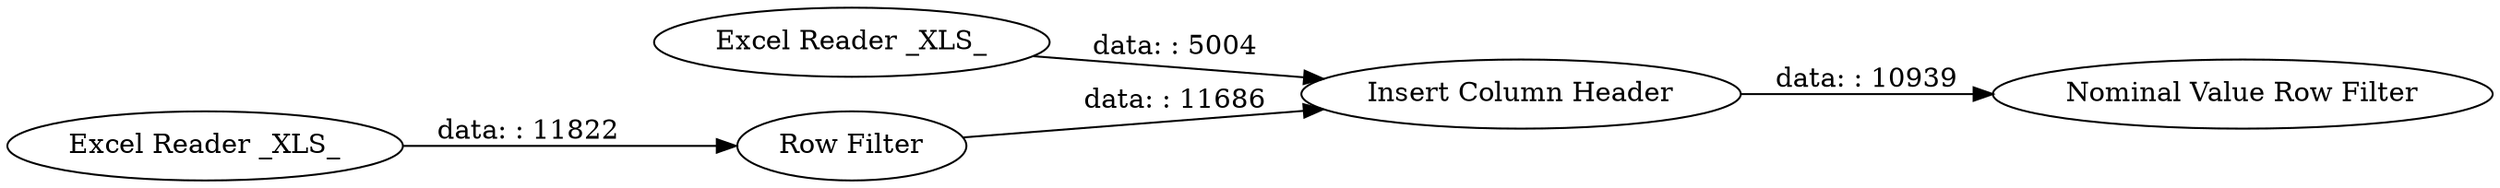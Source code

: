 digraph {
	"3860869457163581259_6" [label="Excel Reader _XLS_"]
	"3860869457163581259_2" [label="Row Filter"]
	"3860869457163581259_8" [label="Nominal Value Row Filter"]
	"3860869457163581259_1" [label="Excel Reader _XLS_"]
	"3860869457163581259_7" [label="Insert Column Header"]
	"3860869457163581259_7" -> "3860869457163581259_8" [label="data: : 10939"]
	"3860869457163581259_6" -> "3860869457163581259_7" [label="data: : 5004"]
	"3860869457163581259_1" -> "3860869457163581259_2" [label="data: : 11822"]
	"3860869457163581259_2" -> "3860869457163581259_7" [label="data: : 11686"]
	rankdir=LR
}
